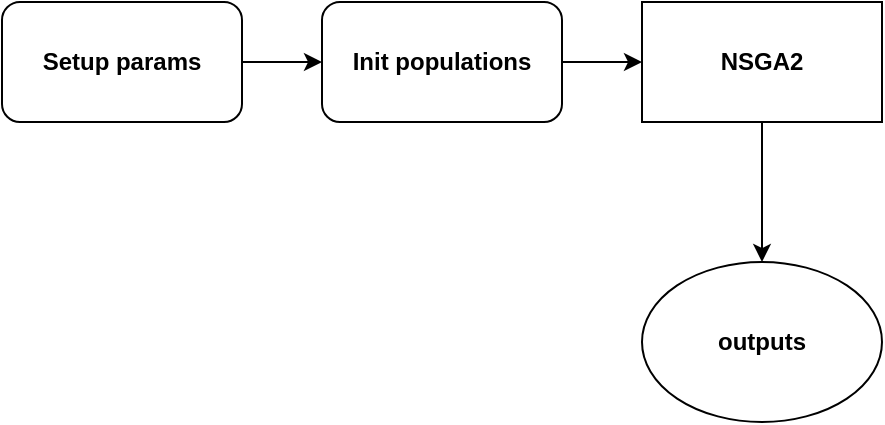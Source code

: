 <mxfile>
    <diagram id="BvmDwdbJch5lNOdYC5Mh" name="flow">
        <mxGraphModel dx="686" dy="379" grid="1" gridSize="10" guides="1" tooltips="1" connect="1" arrows="1" fold="1" page="1" pageScale="1" pageWidth="827" pageHeight="1169" math="0" shadow="0">
            <root>
                <mxCell id="0"/>
                <mxCell id="1" parent="0"/>
                <mxCell id="4" value="" style="edgeStyle=none;html=1;fontStyle=1" edge="1" parent="1" source="2" target="3">
                    <mxGeometry relative="1" as="geometry"/>
                </mxCell>
                <mxCell id="2" value="Setup params" style="rounded=1;whiteSpace=wrap;html=1;fontStyle=1" vertex="1" parent="1">
                    <mxGeometry x="40" y="190" width="120" height="60" as="geometry"/>
                </mxCell>
                <mxCell id="6" value="" style="edgeStyle=none;html=1;fontStyle=1" edge="1" parent="1" source="3" target="5">
                    <mxGeometry relative="1" as="geometry"/>
                </mxCell>
                <mxCell id="3" value="Init populations" style="rounded=1;whiteSpace=wrap;html=1;fontStyle=1" vertex="1" parent="1">
                    <mxGeometry x="200" y="190" width="120" height="60" as="geometry"/>
                </mxCell>
                <mxCell id="8" value="" style="edgeStyle=none;html=1;fontStyle=1" edge="1" parent="1" source="5" target="7">
                    <mxGeometry relative="1" as="geometry"/>
                </mxCell>
                <mxCell id="5" value="NSGA2" style="rounded=1;whiteSpace=wrap;html=1;arcSize=0;fontStyle=1" vertex="1" parent="1">
                    <mxGeometry x="360" y="190" width="120" height="60" as="geometry"/>
                </mxCell>
                <mxCell id="7" value="outputs" style="ellipse;whiteSpace=wrap;html=1;fontStyle=1" vertex="1" parent="1">
                    <mxGeometry x="360" y="320" width="120" height="80" as="geometry"/>
                </mxCell>
            </root>
        </mxGraphModel>
    </diagram>
    <diagram id="fzgnWb2h36DnQWFBL6_V" name="pertchart">
        <mxGraphModel dx="647" dy="391" grid="1" gridSize="10" guides="1" tooltips="1" connect="1" arrows="1" fold="1" page="1" pageScale="1" pageWidth="827" pageHeight="1169" math="0" shadow="0">
            <root>
                <mxCell id="0"/>
                <mxCell id="1" parent="0"/>
                <mxCell id="a3c9zDXdQh4cHI760DlW-3" value="" style="edgeStyle=none;html=1;" edge="1" parent="1" source="a3c9zDXdQh4cHI760DlW-1" target="a3c9zDXdQh4cHI760DlW-2">
                    <mxGeometry relative="1" as="geometry"/>
                </mxCell>
                <mxCell id="a3c9zDXdQh4cHI760DlW-1" value="Start" style="whiteSpace=wrap;html=1;aspect=fixed;" vertex="1" parent="1">
                    <mxGeometry x="160" y="180" width="110" height="110" as="geometry"/>
                </mxCell>
                <mxCell id="a3c9zDXdQh4cHI760DlW-7" value="" style="edgeStyle=none;html=1;" edge="1" parent="1" source="a3c9zDXdQh4cHI760DlW-2" target="a3c9zDXdQh4cHI760DlW-6">
                    <mxGeometry relative="1" as="geometry"/>
                </mxCell>
                <mxCell id="a3c9zDXdQh4cHI760DlW-2" value="5" style="whiteSpace=wrap;html=1;aspect=fixed;" vertex="1" parent="1">
                    <mxGeometry x="340" y="180" width="110" height="110" as="geometry"/>
                </mxCell>
                <mxCell id="a3c9zDXdQh4cHI760DlW-4" value="10" style="whiteSpace=wrap;html=1;aspect=fixed;" vertex="1" parent="1">
                    <mxGeometry x="340" y="340" width="110" height="110" as="geometry"/>
                </mxCell>
                <mxCell id="a3c9zDXdQh4cHI760DlW-5" value="" style="edgeStyle=none;html=1;entryX=0;entryY=0.564;entryDx=0;entryDy=0;entryPerimeter=0;exitX=1;exitY=0.5;exitDx=0;exitDy=0;" edge="1" parent="1" source="a3c9zDXdQh4cHI760DlW-1" target="a3c9zDXdQh4cHI760DlW-4">
                    <mxGeometry relative="1" as="geometry">
                        <mxPoint x="280" y="245" as="sourcePoint"/>
                        <mxPoint x="350" y="245" as="targetPoint"/>
                    </mxGeometry>
                </mxCell>
                <mxCell id="a3c9zDXdQh4cHI760DlW-10" value="" style="edgeStyle=none;html=1;" edge="1" parent="1" source="a3c9zDXdQh4cHI760DlW-6" target="a3c9zDXdQh4cHI760DlW-9">
                    <mxGeometry relative="1" as="geometry"/>
                </mxCell>
                <mxCell id="a3c9zDXdQh4cHI760DlW-6" value="10" style="whiteSpace=wrap;html=1;aspect=fixed;" vertex="1" parent="1">
                    <mxGeometry x="520" y="180" width="110" height="110" as="geometry"/>
                </mxCell>
                <mxCell id="a3c9zDXdQh4cHI760DlW-8" value="" style="edgeStyle=none;html=1;exitX=1;exitY=0.5;exitDx=0;exitDy=0;entryX=0;entryY=0.5;entryDx=0;entryDy=0;" edge="1" parent="1" source="a3c9zDXdQh4cHI760DlW-4" target="a3c9zDXdQh4cHI760DlW-6">
                    <mxGeometry relative="1" as="geometry">
                        <mxPoint x="470" y="245" as="sourcePoint"/>
                        <mxPoint x="520" y="245" as="targetPoint"/>
                    </mxGeometry>
                </mxCell>
                <mxCell id="a3c9zDXdQh4cHI760DlW-9" value="END" style="whiteSpace=wrap;html=1;aspect=fixed;" vertex="1" parent="1">
                    <mxGeometry x="660" y="180" width="110" height="110" as="geometry"/>
                </mxCell>
                <mxCell id="a3c9zDXdQh4cHI760DlW-11" value="0" style="text;html=1;strokeColor=#A50040;fillColor=#d80073;align=center;verticalAlign=middle;whiteSpace=wrap;rounded=0;fontColor=#ffffff;" vertex="1" parent="1">
                    <mxGeometry x="160" y="180" width="30" height="30" as="geometry"/>
                </mxCell>
                <mxCell id="a3c9zDXdQh4cHI760DlW-12" value="0" style="text;html=1;strokeColor=#A50040;fillColor=#d80073;align=center;verticalAlign=middle;whiteSpace=wrap;rounded=0;fontColor=#ffffff;" vertex="1" parent="1">
                    <mxGeometry x="240" y="180" width="30" height="30" as="geometry"/>
                </mxCell>
                <mxCell id="a3c9zDXdQh4cHI760DlW-13" value="1" style="text;html=1;strokeColor=#A50040;fillColor=#d80073;align=center;verticalAlign=middle;whiteSpace=wrap;rounded=0;fontColor=#ffffff;" vertex="1" parent="1">
                    <mxGeometry x="340" y="180" width="30" height="30" as="geometry"/>
                </mxCell>
                <mxCell id="a3c9zDXdQh4cHI760DlW-14" value="5" style="text;html=1;strokeColor=#A50040;fillColor=#d80073;align=center;verticalAlign=middle;whiteSpace=wrap;rounded=0;fontColor=#ffffff;" vertex="1" parent="1">
                    <mxGeometry x="420" y="180" width="30" height="30" as="geometry"/>
                </mxCell>
                <mxCell id="a3c9zDXdQh4cHI760DlW-15" value="11" style="text;html=1;strokeColor=#A50040;fillColor=#d80073;align=center;verticalAlign=middle;whiteSpace=wrap;rounded=0;fontColor=#ffffff;" vertex="1" parent="1">
                    <mxGeometry x="520" y="180" width="30" height="30" as="geometry"/>
                </mxCell>
                <mxCell id="a3c9zDXdQh4cHI760DlW-16" value="20" style="text;html=1;strokeColor=#A50040;fillColor=#d80073;align=center;verticalAlign=middle;whiteSpace=wrap;rounded=0;fontColor=#ffffff;" vertex="1" parent="1">
                    <mxGeometry x="600" y="180" width="30" height="30" as="geometry"/>
                </mxCell>
                <mxCell id="a3c9zDXdQh4cHI760DlW-17" value="20" style="text;html=1;strokeColor=#A50040;fillColor=#d80073;align=center;verticalAlign=middle;whiteSpace=wrap;rounded=0;fontColor=#ffffff;" vertex="1" parent="1">
                    <mxGeometry x="660" y="180" width="30" height="30" as="geometry"/>
                </mxCell>
                <mxCell id="a3c9zDXdQh4cHI760DlW-19" value="20" style="text;html=1;strokeColor=#A50040;fillColor=#d80073;align=center;verticalAlign=middle;whiteSpace=wrap;rounded=0;fontColor=#ffffff;" vertex="1" parent="1">
                    <mxGeometry x="740" y="180" width="30" height="30" as="geometry"/>
                </mxCell>
                <mxCell id="a3c9zDXdQh4cHI760DlW-20" value="1" style="text;html=1;strokeColor=#A50040;fillColor=#d80073;align=center;verticalAlign=middle;whiteSpace=wrap;rounded=0;fontColor=#ffffff;" vertex="1" parent="1">
                    <mxGeometry x="340" y="340" width="30" height="30" as="geometry"/>
                </mxCell>
                <mxCell id="a3c9zDXdQh4cHI760DlW-21" value="10" style="text;html=1;strokeColor=#A50040;fillColor=#d80073;align=center;verticalAlign=middle;whiteSpace=wrap;rounded=0;fontColor=#ffffff;" vertex="1" parent="1">
                    <mxGeometry x="420" y="340" width="30" height="30" as="geometry"/>
                </mxCell>
                <mxCell id="a3c9zDXdQh4cHI760DlW-22" value="ES = 1 có ý nghĩa là thực hiện công việc đâu tiên vào ngày đầu tiên, và kết thúc công việc đó trong ngày cuối cùng" style="text;html=1;strokeColor=none;fillColor=none;align=center;verticalAlign=middle;whiteSpace=wrap;rounded=0;fontStyle=2" vertex="1" parent="1">
                    <mxGeometry x="180" y="480" width="360" height="30" as="geometry"/>
                </mxCell>
            </root>
        </mxGraphModel>
    </diagram>
</mxfile>